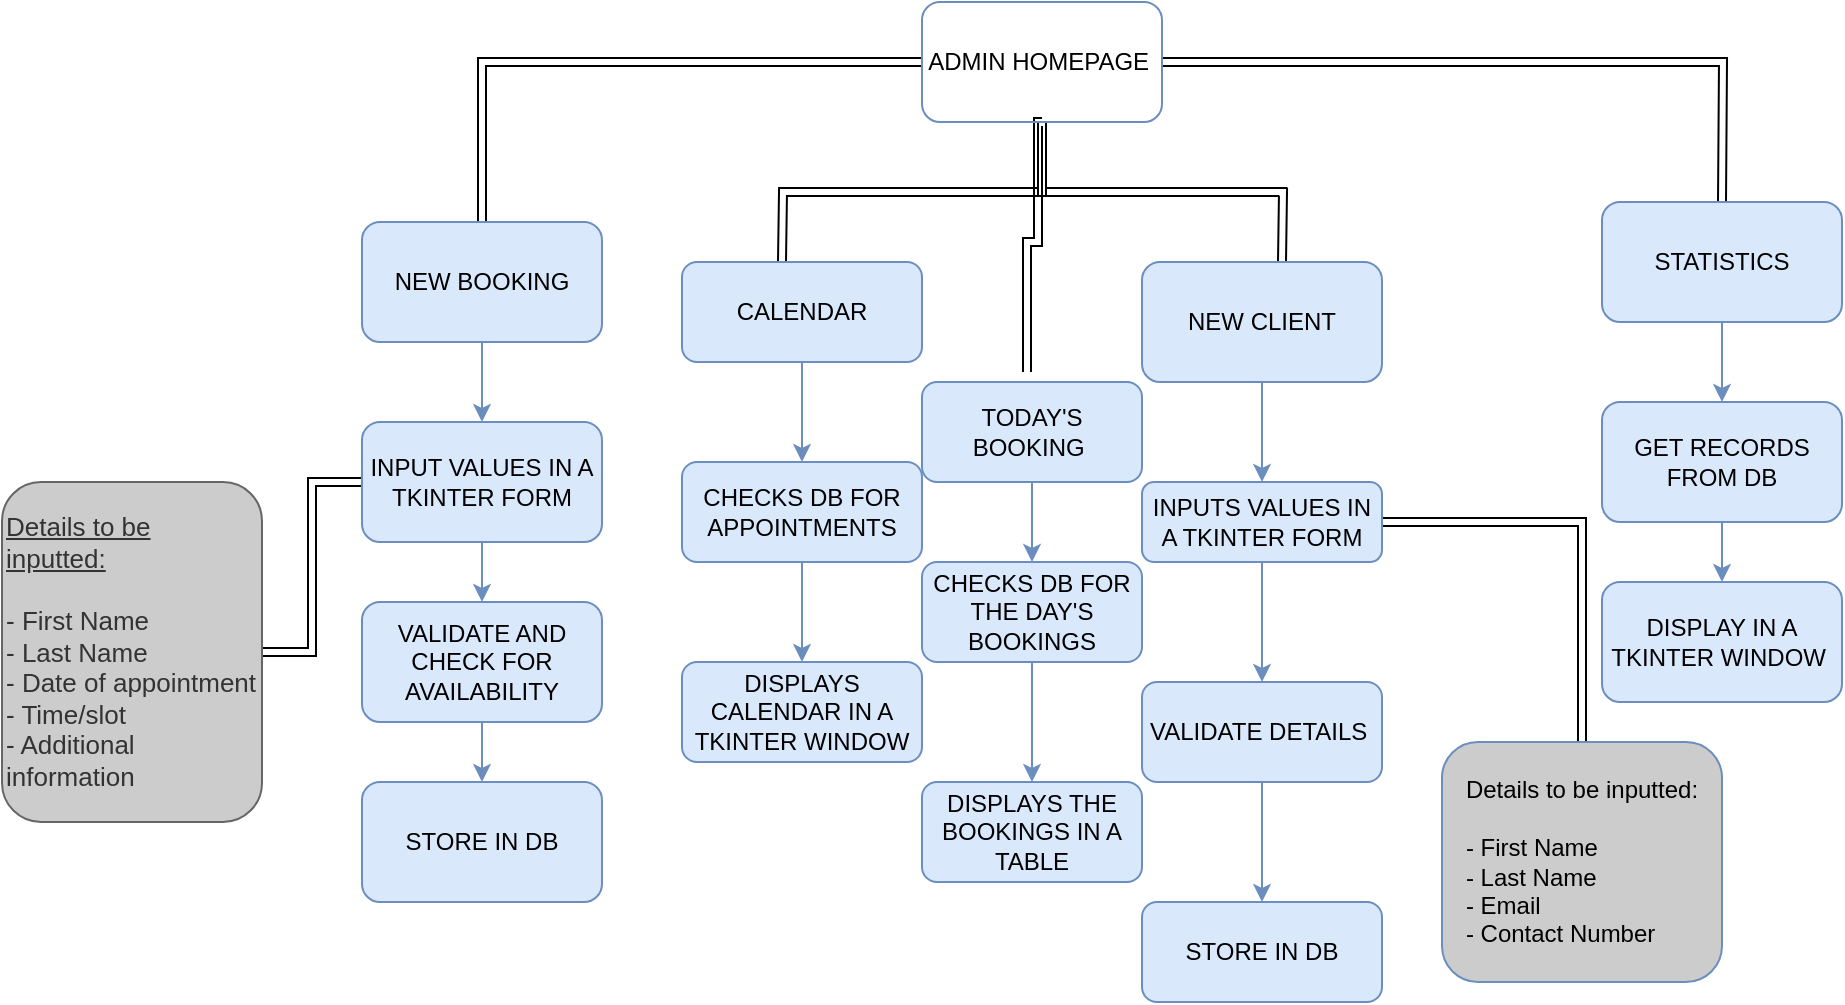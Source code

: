 <mxfile version="26.0.10">
  <diagram name="Page-1" id="9An-Dm4P1PhMl5eLzi5M">
    <mxGraphModel dx="2253" dy="781" grid="1" gridSize="10" guides="1" tooltips="1" connect="1" arrows="1" fold="1" page="1" pageScale="1" pageWidth="827" pageHeight="1169" math="0" shadow="0">
      <root>
        <mxCell id="0" />
        <mxCell id="1" parent="0" />
        <mxCell id="qL52Xe9mibryE4UQHseE-4" value="" style="edgeStyle=orthogonalEdgeStyle;rounded=0;orthogonalLoop=1;jettySize=auto;html=1;shape=link;" parent="1" source="qL52Xe9mibryE4UQHseE-1" target="qL52Xe9mibryE4UQHseE-3" edge="1">
          <mxGeometry relative="1" as="geometry" />
        </mxCell>
        <mxCell id="qL52Xe9mibryE4UQHseE-6" value="" style="edgeStyle=orthogonalEdgeStyle;rounded=0;orthogonalLoop=1;jettySize=auto;html=1;shape=link;exitX=0.5;exitY=1;exitDx=0;exitDy=0;" parent="1" edge="1" source="qL52Xe9mibryE4UQHseE-1">
          <mxGeometry relative="1" as="geometry">
            <mxPoint x="450" y="90" as="sourcePoint" />
            <mxPoint x="320" y="150" as="targetPoint" />
          </mxGeometry>
        </mxCell>
        <mxCell id="qL52Xe9mibryE4UQHseE-10" value="" style="edgeStyle=orthogonalEdgeStyle;rounded=0;orthogonalLoop=1;jettySize=auto;html=1;shape=link;exitX=0.5;exitY=1;exitDx=0;exitDy=0;" parent="1" edge="1" source="qL52Xe9mibryE4UQHseE-1">
          <mxGeometry relative="1" as="geometry">
            <mxPoint x="450" y="101" as="sourcePoint" />
            <mxPoint x="570" y="150" as="targetPoint" />
          </mxGeometry>
        </mxCell>
        <mxCell id="qL52Xe9mibryE4UQHseE-12" value="" style="edgeStyle=orthogonalEdgeStyle;rounded=0;orthogonalLoop=1;jettySize=auto;html=1;shape=link;exitX=1;exitY=0.5;exitDx=0;exitDy=0;" parent="1" edge="1" source="qL52Xe9mibryE4UQHseE-1">
          <mxGeometry relative="1" as="geometry">
            <mxPoint x="550" y="70.0" as="sourcePoint" />
            <mxPoint x="790" y="120" as="targetPoint" />
          </mxGeometry>
        </mxCell>
        <mxCell id="qL52Xe9mibryE4UQHseE-14" value="" style="edgeStyle=orthogonalEdgeStyle;rounded=0;orthogonalLoop=1;jettySize=auto;html=1;shape=link;exitX=0.5;exitY=1;exitDx=0;exitDy=0;" parent="1" edge="1" source="qL52Xe9mibryE4UQHseE-1">
          <mxGeometry relative="1" as="geometry">
            <mxPoint x="447.5" y="95" as="sourcePoint" />
            <mxPoint x="442.5" y="205" as="targetPoint" />
            <Array as="points">
              <mxPoint x="448" y="80" />
              <mxPoint x="448" y="140" />
              <mxPoint x="443" y="140" />
            </Array>
          </mxGeometry>
        </mxCell>
        <mxCell id="qL52Xe9mibryE4UQHseE-1" value="ADMIN HOMEPAGE&amp;nbsp;" style="rounded=1;whiteSpace=wrap;html=1;fillColor=none;strokeColor=#6c8ebf;gradientColor=default;" parent="1" vertex="1">
          <mxGeometry x="390" y="20" width="120" height="60" as="geometry" />
        </mxCell>
        <mxCell id="qL52Xe9mibryE4UQHseE-16" value="" style="edgeStyle=orthogonalEdgeStyle;rounded=0;orthogonalLoop=1;jettySize=auto;html=1;fillColor=#dae8fc;strokeColor=#6c8ebf;" parent="1" source="qL52Xe9mibryE4UQHseE-3" target="qL52Xe9mibryE4UQHseE-15" edge="1">
          <mxGeometry relative="1" as="geometry" />
        </mxCell>
        <mxCell id="qL52Xe9mibryE4UQHseE-3" value="NEW BOOKING" style="whiteSpace=wrap;html=1;rounded=1;fillColor=#dae8fc;strokeColor=#6c8ebf;" parent="1" vertex="1">
          <mxGeometry x="110" y="130" width="120" height="60" as="geometry" />
        </mxCell>
        <mxCell id="qL52Xe9mibryE4UQHseE-24" value="" style="edgeStyle=orthogonalEdgeStyle;rounded=0;orthogonalLoop=1;jettySize=auto;html=1;fillColor=#dae8fc;strokeColor=#6c8ebf;" parent="1" source="qL52Xe9mibryE4UQHseE-5" target="qL52Xe9mibryE4UQHseE-23" edge="1">
          <mxGeometry relative="1" as="geometry" />
        </mxCell>
        <mxCell id="qL52Xe9mibryE4UQHseE-5" value="CALENDAR" style="whiteSpace=wrap;html=1;rounded=1;fillColor=#dae8fc;strokeColor=#6c8ebf;" parent="1" vertex="1">
          <mxGeometry x="270" y="150" width="120" height="50" as="geometry" />
        </mxCell>
        <mxCell id="qL52Xe9mibryE4UQHseE-32" value="" style="edgeStyle=orthogonalEdgeStyle;rounded=0;orthogonalLoop=1;jettySize=auto;html=1;fillColor=#dae8fc;strokeColor=#6c8ebf;" parent="1" source="qL52Xe9mibryE4UQHseE-9" target="qL52Xe9mibryE4UQHseE-31" edge="1">
          <mxGeometry relative="1" as="geometry" />
        </mxCell>
        <mxCell id="qL52Xe9mibryE4UQHseE-9" value="NEW CLIENT" style="whiteSpace=wrap;html=1;rounded=1;fillColor=#dae8fc;strokeColor=#6c8ebf;" parent="1" vertex="1">
          <mxGeometry x="500" y="150" width="120" height="60" as="geometry" />
        </mxCell>
        <mxCell id="pyBMWA6m10mVQqwg_1T7-2" value="" style="edgeStyle=orthogonalEdgeStyle;rounded=0;orthogonalLoop=1;jettySize=auto;html=1;strokeColor=#6c8ebf;fillColor=#dae8fc;" parent="1" source="qL52Xe9mibryE4UQHseE-11" target="pyBMWA6m10mVQqwg_1T7-1" edge="1">
          <mxGeometry relative="1" as="geometry" />
        </mxCell>
        <mxCell id="qL52Xe9mibryE4UQHseE-11" value="STATISTICS" style="whiteSpace=wrap;html=1;rounded=1;fillColor=#dae8fc;strokeColor=#6c8ebf;" parent="1" vertex="1">
          <mxGeometry x="730" y="120" width="120" height="60" as="geometry" />
        </mxCell>
        <mxCell id="qL52Xe9mibryE4UQHseE-28" value="" style="edgeStyle=orthogonalEdgeStyle;rounded=0;orthogonalLoop=1;jettySize=auto;html=1;fillColor=#dae8fc;strokeColor=#6c8ebf;" parent="1" source="qL52Xe9mibryE4UQHseE-13" target="qL52Xe9mibryE4UQHseE-27" edge="1">
          <mxGeometry relative="1" as="geometry" />
        </mxCell>
        <mxCell id="qL52Xe9mibryE4UQHseE-13" value="TODAY&#39;S BOOKING&amp;nbsp;" style="whiteSpace=wrap;html=1;rounded=1;fillColor=#dae8fc;strokeColor=#6c8ebf;" parent="1" vertex="1">
          <mxGeometry x="390" y="210" width="110" height="50" as="geometry" />
        </mxCell>
        <mxCell id="qL52Xe9mibryE4UQHseE-18" value="" style="edgeStyle=orthogonalEdgeStyle;rounded=0;orthogonalLoop=1;jettySize=auto;html=1;fillColor=#dae8fc;strokeColor=#6c8ebf;" parent="1" source="qL52Xe9mibryE4UQHseE-15" target="qL52Xe9mibryE4UQHseE-17" edge="1">
          <mxGeometry relative="1" as="geometry" />
        </mxCell>
        <mxCell id="qL52Xe9mibryE4UQHseE-22" value="" style="edgeStyle=orthogonalEdgeStyle;rounded=0;orthogonalLoop=1;jettySize=auto;html=1;shape=link;" parent="1" source="qL52Xe9mibryE4UQHseE-15" target="qL52Xe9mibryE4UQHseE-21" edge="1">
          <mxGeometry relative="1" as="geometry" />
        </mxCell>
        <mxCell id="qL52Xe9mibryE4UQHseE-15" value="INPUT VALUES IN A TKINTER FORM" style="whiteSpace=wrap;html=1;rounded=1;fillColor=#dae8fc;strokeColor=#6c8ebf;" parent="1" vertex="1">
          <mxGeometry x="110" y="230" width="120" height="60" as="geometry" />
        </mxCell>
        <mxCell id="qL52Xe9mibryE4UQHseE-20" value="" style="edgeStyle=orthogonalEdgeStyle;rounded=0;orthogonalLoop=1;jettySize=auto;html=1;fillColor=#dae8fc;strokeColor=#6c8ebf;" parent="1" source="qL52Xe9mibryE4UQHseE-17" target="qL52Xe9mibryE4UQHseE-19" edge="1">
          <mxGeometry relative="1" as="geometry" />
        </mxCell>
        <mxCell id="qL52Xe9mibryE4UQHseE-17" value="VALIDATE AND CHECK FOR AVAILABILITY" style="whiteSpace=wrap;html=1;rounded=1;fillColor=#dae8fc;strokeColor=#6c8ebf;" parent="1" vertex="1">
          <mxGeometry x="110" y="320" width="120" height="60" as="geometry" />
        </mxCell>
        <mxCell id="qL52Xe9mibryE4UQHseE-19" value="STORE IN DB" style="whiteSpace=wrap;html=1;rounded=1;fillColor=#dae8fc;strokeColor=#6c8ebf;" parent="1" vertex="1">
          <mxGeometry x="110" y="410" width="120" height="60" as="geometry" />
        </mxCell>
        <mxCell id="qL52Xe9mibryE4UQHseE-21" value="&lt;u&gt;Details to be inputted:&lt;/u&gt;&amp;nbsp;&lt;div&gt;&lt;br&gt;&lt;div&gt;- First Name&lt;/div&gt;&lt;div&gt;- Last Name&lt;/div&gt;&lt;div&gt;- Date of appointment&lt;/div&gt;&lt;div&gt;- Time/slot&amp;nbsp;&lt;/div&gt;&lt;div&gt;- Additional information&amp;nbsp;&lt;/div&gt;&lt;/div&gt;" style="whiteSpace=wrap;html=1;rounded=1;fillColor=#CCCCCC;strokeColor=#666666;fontColor=#333333;align=left;fontSize=13;" parent="1" vertex="1">
          <mxGeometry x="-70" y="260" width="130" height="170" as="geometry" />
        </mxCell>
        <mxCell id="qL52Xe9mibryE4UQHseE-26" value="" style="edgeStyle=orthogonalEdgeStyle;rounded=0;orthogonalLoop=1;jettySize=auto;html=1;fillColor=#dae8fc;strokeColor=#6c8ebf;" parent="1" source="qL52Xe9mibryE4UQHseE-23" target="qL52Xe9mibryE4UQHseE-25" edge="1">
          <mxGeometry relative="1" as="geometry" />
        </mxCell>
        <mxCell id="qL52Xe9mibryE4UQHseE-23" value="CHECKS DB FOR APPOINTMENTS" style="whiteSpace=wrap;html=1;rounded=1;fillColor=#dae8fc;strokeColor=#6c8ebf;" parent="1" vertex="1">
          <mxGeometry x="270" y="250" width="120" height="50" as="geometry" />
        </mxCell>
        <mxCell id="qL52Xe9mibryE4UQHseE-25" value="DISPLAYS CALENDAR IN A TKINTER WINDOW" style="whiteSpace=wrap;html=1;rounded=1;fillColor=#dae8fc;strokeColor=#6c8ebf;" parent="1" vertex="1">
          <mxGeometry x="270" y="350" width="120" height="50" as="geometry" />
        </mxCell>
        <mxCell id="qL52Xe9mibryE4UQHseE-30" value="" style="edgeStyle=orthogonalEdgeStyle;rounded=0;orthogonalLoop=1;jettySize=auto;html=1;fillColor=#dae8fc;strokeColor=#6c8ebf;" parent="1" source="qL52Xe9mibryE4UQHseE-27" target="qL52Xe9mibryE4UQHseE-29" edge="1">
          <mxGeometry relative="1" as="geometry" />
        </mxCell>
        <mxCell id="qL52Xe9mibryE4UQHseE-27" value="CHECKS DB FOR THE DAY&#39;S BOOKINGS" style="whiteSpace=wrap;html=1;rounded=1;fillColor=#dae8fc;strokeColor=#6c8ebf;" parent="1" vertex="1">
          <mxGeometry x="390" y="300" width="110" height="50" as="geometry" />
        </mxCell>
        <mxCell id="qL52Xe9mibryE4UQHseE-29" value="DISPLAYS THE BOOKINGS IN A TABLE" style="whiteSpace=wrap;html=1;rounded=1;fillColor=#dae8fc;strokeColor=#6c8ebf;" parent="1" vertex="1">
          <mxGeometry x="390" y="410" width="110" height="50" as="geometry" />
        </mxCell>
        <mxCell id="qL52Xe9mibryE4UQHseE-34" value="" style="edgeStyle=orthogonalEdgeStyle;rounded=0;orthogonalLoop=1;jettySize=auto;html=1;fillColor=#dae8fc;strokeColor=#6c8ebf;" parent="1" source="qL52Xe9mibryE4UQHseE-31" target="qL52Xe9mibryE4UQHseE-33" edge="1">
          <mxGeometry relative="1" as="geometry" />
        </mxCell>
        <mxCell id="pyBMWA6m10mVQqwg_1T7-7" value="" style="edgeStyle=orthogonalEdgeStyle;rounded=0;orthogonalLoop=1;jettySize=auto;html=1;shape=link;" parent="1" source="qL52Xe9mibryE4UQHseE-31" target="pyBMWA6m10mVQqwg_1T7-6" edge="1">
          <mxGeometry relative="1" as="geometry" />
        </mxCell>
        <mxCell id="qL52Xe9mibryE4UQHseE-31" value="INPUTS VALUES IN A TKINTER FORM" style="whiteSpace=wrap;html=1;rounded=1;fillColor=#dae8fc;strokeColor=#6c8ebf;" parent="1" vertex="1">
          <mxGeometry x="500" y="260" width="120" height="40" as="geometry" />
        </mxCell>
        <mxCell id="qL52Xe9mibryE4UQHseE-36" value="" style="edgeStyle=orthogonalEdgeStyle;rounded=0;orthogonalLoop=1;jettySize=auto;html=1;fillColor=#dae8fc;strokeColor=#6c8ebf;" parent="1" source="qL52Xe9mibryE4UQHseE-33" target="qL52Xe9mibryE4UQHseE-35" edge="1">
          <mxGeometry relative="1" as="geometry" />
        </mxCell>
        <mxCell id="qL52Xe9mibryE4UQHseE-33" value="VALIDATE DETAILS&amp;nbsp;" style="whiteSpace=wrap;html=1;rounded=1;fillColor=#dae8fc;strokeColor=#6c8ebf;" parent="1" vertex="1">
          <mxGeometry x="500" y="360" width="120" height="50" as="geometry" />
        </mxCell>
        <mxCell id="qL52Xe9mibryE4UQHseE-35" value="STORE IN DB" style="whiteSpace=wrap;html=1;rounded=1;fillColor=#dae8fc;strokeColor=#6c8ebf;" parent="1" vertex="1">
          <mxGeometry x="500" y="470" width="120" height="50" as="geometry" />
        </mxCell>
        <mxCell id="pyBMWA6m10mVQqwg_1T7-4" value="" style="edgeStyle=orthogonalEdgeStyle;rounded=0;orthogonalLoop=1;jettySize=auto;html=1;fillColor=#dae8fc;strokeColor=#6c8ebf;" parent="1" source="pyBMWA6m10mVQqwg_1T7-1" target="pyBMWA6m10mVQqwg_1T7-3" edge="1">
          <mxGeometry relative="1" as="geometry" />
        </mxCell>
        <mxCell id="pyBMWA6m10mVQqwg_1T7-1" value="GET RECORDS FROM DB" style="whiteSpace=wrap;html=1;rounded=1;fillColor=#dae8fc;strokeColor=#6c8ebf;" parent="1" vertex="1">
          <mxGeometry x="730" y="220" width="120" height="60" as="geometry" />
        </mxCell>
        <mxCell id="pyBMWA6m10mVQqwg_1T7-3" value="DISPLAY IN A TKINTER WINDOW&amp;nbsp;" style="whiteSpace=wrap;html=1;rounded=1;fillColor=#dae8fc;strokeColor=#6c8ebf;" parent="1" vertex="1">
          <mxGeometry x="730" y="310" width="120" height="60" as="geometry" />
        </mxCell>
        <object label="Details to be inputted:&lt;div&gt;&lt;br&gt;&lt;/div&gt;&lt;div style=&quot;text-align: left;&quot;&gt;- First Name&lt;/div&gt;&lt;div style=&quot;text-align: left;&quot;&gt;- Last Name&lt;/div&gt;&lt;div style=&quot;text-align: left;&quot;&gt;- Email&lt;/div&gt;&lt;div style=&quot;text-align: left;&quot;&gt;- Contact Number&amp;nbsp;&lt;/div&gt;" id="pyBMWA6m10mVQqwg_1T7-6">
          <mxCell style="whiteSpace=wrap;html=1;fillColor=#CCCCCC;strokeColor=#6c8ebf;rounded=1;" parent="1" vertex="1">
            <mxGeometry x="650" y="390" width="140" height="120" as="geometry" />
          </mxCell>
        </object>
      </root>
    </mxGraphModel>
  </diagram>
</mxfile>
